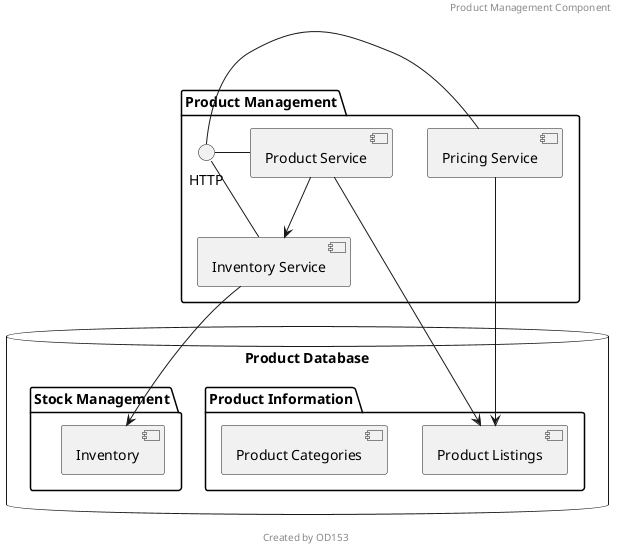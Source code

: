 @startuml
header Product Management Component
footer Created by OD153
package "Product Management" {
  HTTP - [Product Service]
  HTTP - [Inventory Service]
  HTTP - [Pricing Service]
}

database "Product Database" {
  folder "Product Information" {
    [Product Listings]
    [Product Categories]
  }
  folder "Stock Management" {
    [Inventory]
  }
}

[Product Service] --> [Product Listings]
[Product Service] --> [Inventory Service]
[Inventory Service] --> [Inventory]
[Pricing Service] --> [Product Listings]
@enduml
